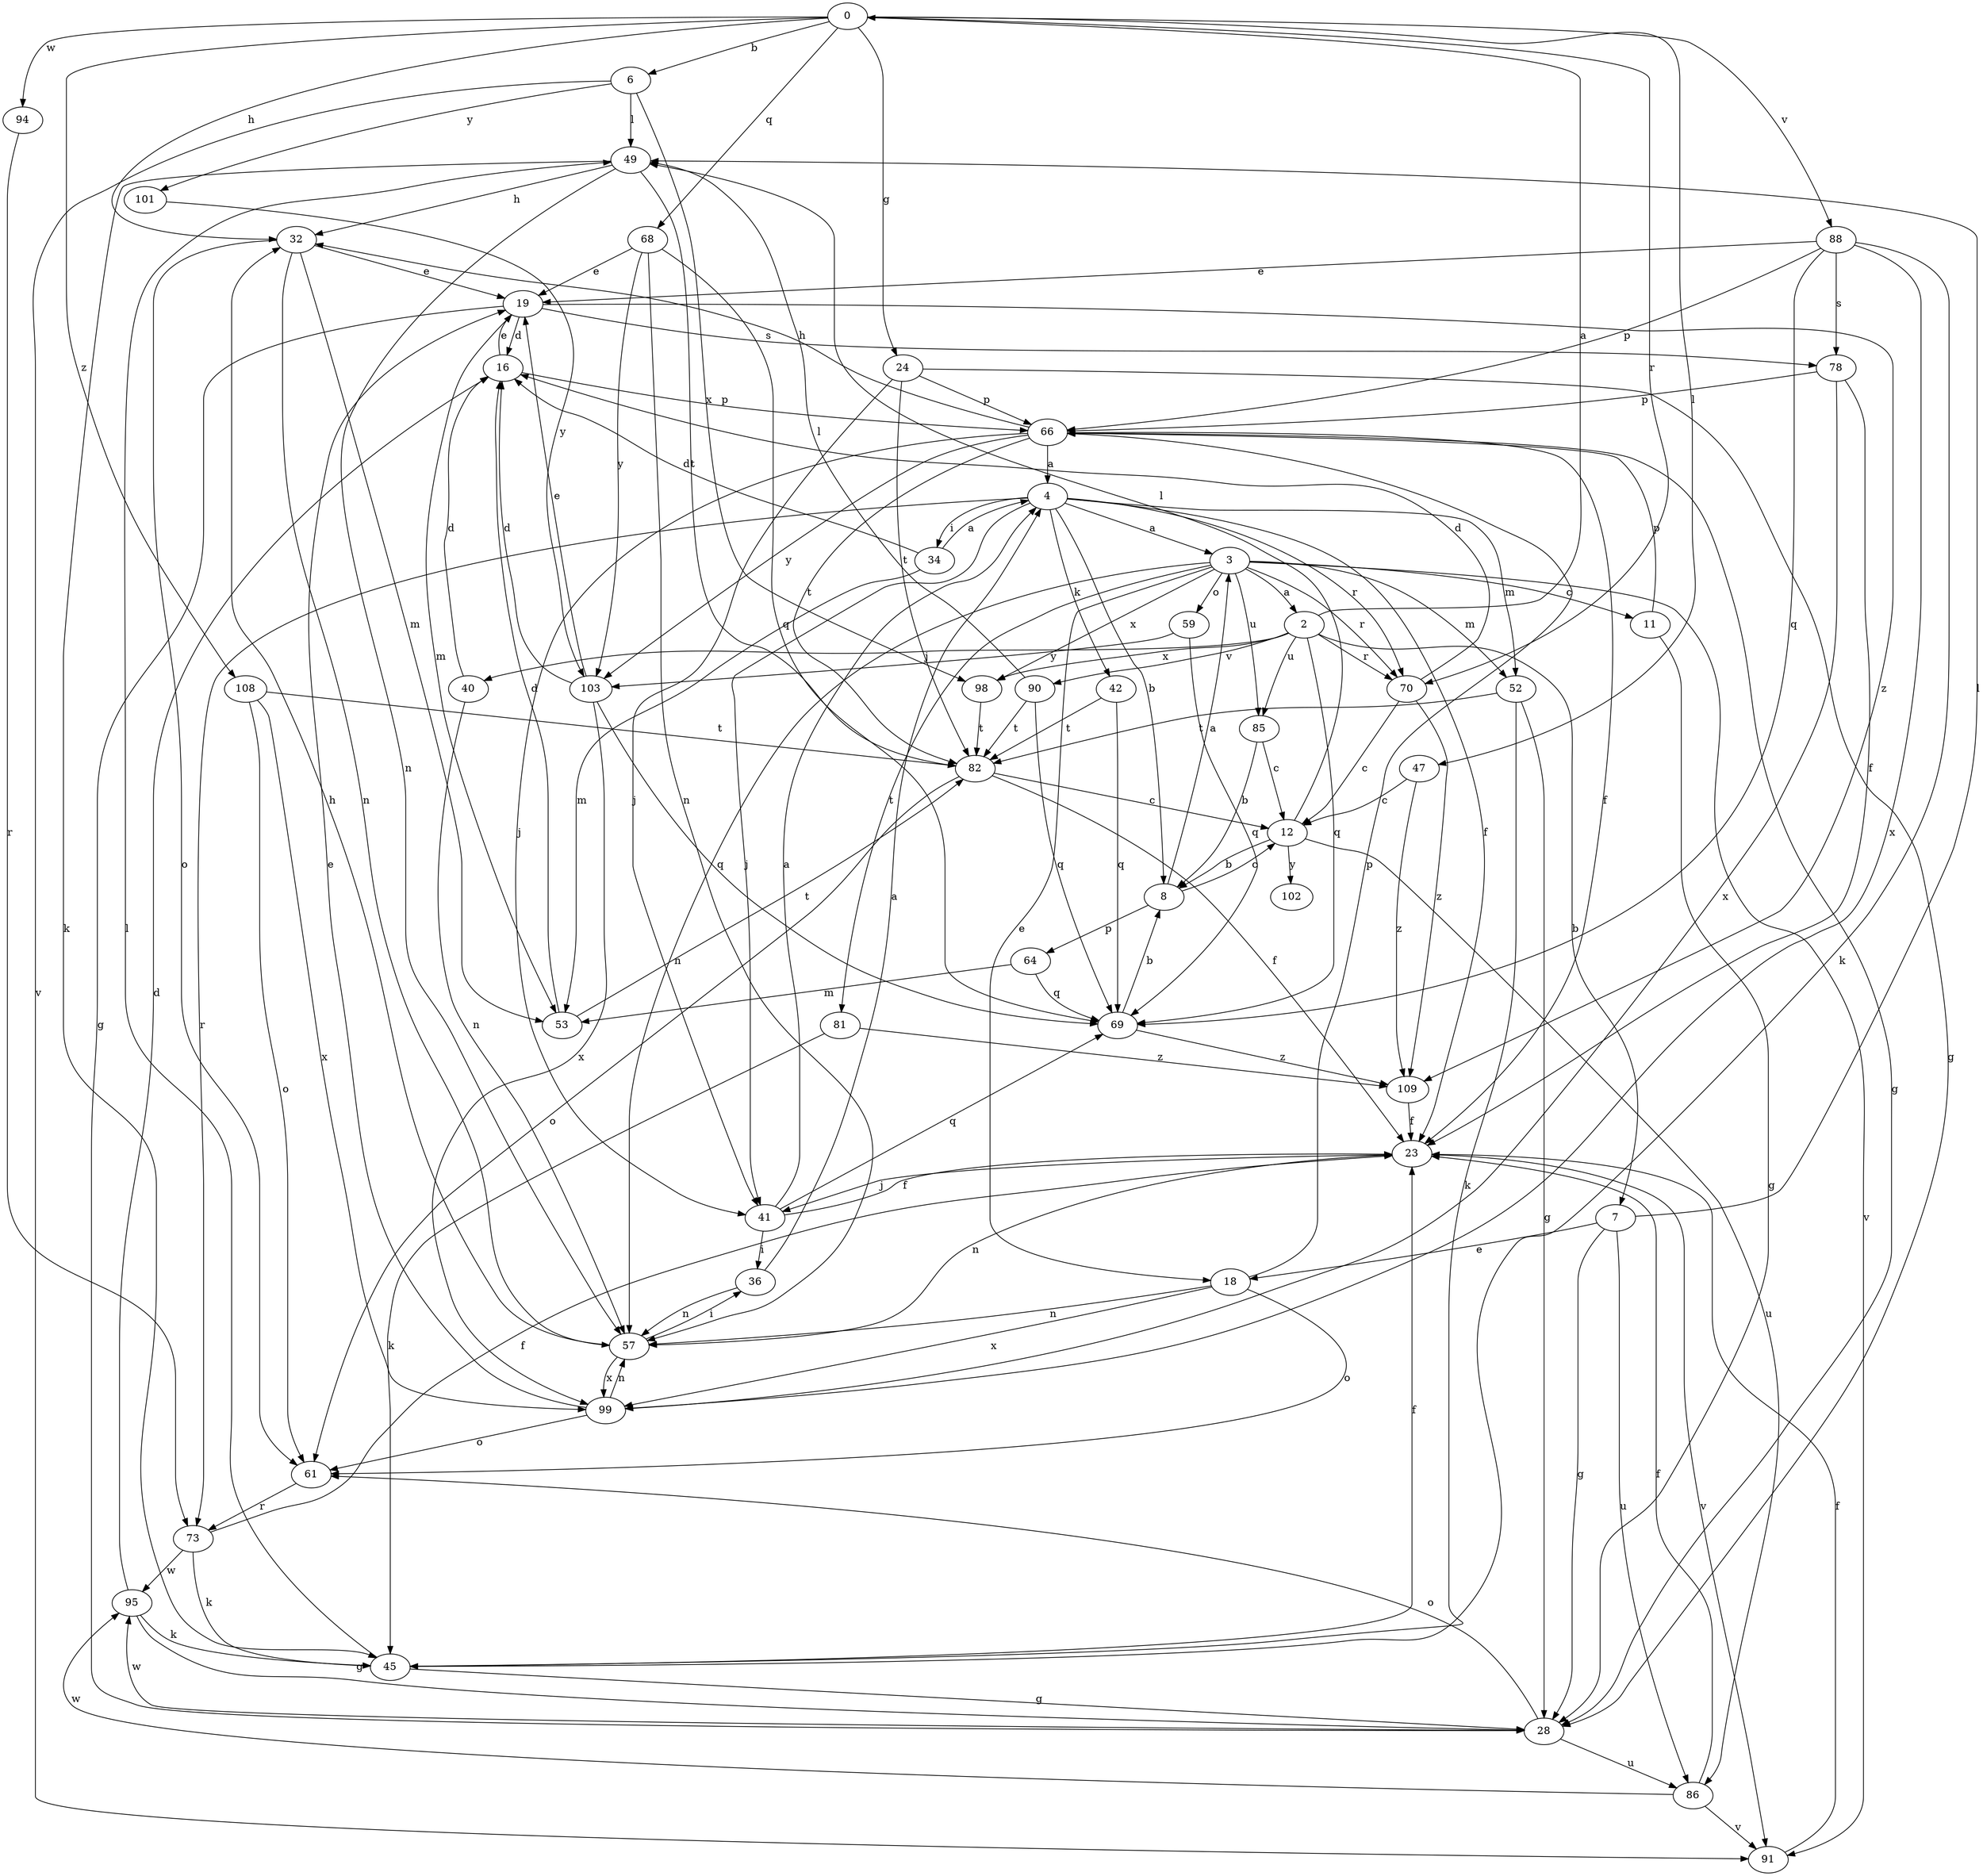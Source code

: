 strict digraph  {
0;
2;
3;
4;
6;
7;
8;
11;
12;
16;
18;
19;
23;
24;
28;
32;
34;
36;
40;
41;
42;
45;
47;
49;
52;
53;
57;
59;
61;
64;
66;
68;
69;
70;
73;
78;
81;
82;
85;
86;
88;
90;
91;
94;
95;
98;
99;
101;
102;
103;
108;
109;
0 -> 6  [label=b];
0 -> 24  [label=g];
0 -> 32  [label=h];
0 -> 47  [label=l];
0 -> 68  [label=q];
0 -> 70  [label=r];
0 -> 88  [label=v];
0 -> 94  [label=w];
0 -> 108  [label=z];
2 -> 0  [label=a];
2 -> 7  [label=b];
2 -> 40  [label=j];
2 -> 69  [label=q];
2 -> 70  [label=r];
2 -> 85  [label=u];
2 -> 90  [label=v];
2 -> 98  [label=x];
3 -> 2  [label=a];
3 -> 11  [label=c];
3 -> 18  [label=e];
3 -> 52  [label=m];
3 -> 57  [label=n];
3 -> 59  [label=o];
3 -> 70  [label=r];
3 -> 81  [label=t];
3 -> 85  [label=u];
3 -> 91  [label=v];
3 -> 98  [label=x];
4 -> 3  [label=a];
4 -> 8  [label=b];
4 -> 23  [label=f];
4 -> 34  [label=i];
4 -> 41  [label=j];
4 -> 42  [label=k];
4 -> 52  [label=m];
4 -> 70  [label=r];
4 -> 73  [label=r];
6 -> 49  [label=l];
6 -> 91  [label=v];
6 -> 98  [label=x];
6 -> 101  [label=y];
7 -> 18  [label=e];
7 -> 28  [label=g];
7 -> 49  [label=l];
7 -> 86  [label=u];
8 -> 3  [label=a];
8 -> 12  [label=c];
8 -> 64  [label=p];
11 -> 28  [label=g];
11 -> 66  [label=p];
12 -> 8  [label=b];
12 -> 49  [label=l];
12 -> 86  [label=u];
12 -> 102  [label=y];
16 -> 19  [label=e];
16 -> 66  [label=p];
18 -> 57  [label=n];
18 -> 61  [label=o];
18 -> 66  [label=p];
18 -> 99  [label=x];
19 -> 16  [label=d];
19 -> 28  [label=g];
19 -> 53  [label=m];
19 -> 78  [label=s];
19 -> 109  [label=z];
23 -> 41  [label=j];
23 -> 57  [label=n];
23 -> 91  [label=v];
24 -> 28  [label=g];
24 -> 41  [label=j];
24 -> 66  [label=p];
24 -> 82  [label=t];
28 -> 61  [label=o];
28 -> 86  [label=u];
28 -> 95  [label=w];
32 -> 19  [label=e];
32 -> 53  [label=m];
32 -> 57  [label=n];
32 -> 61  [label=o];
34 -> 4  [label=a];
34 -> 16  [label=d];
34 -> 53  [label=m];
36 -> 4  [label=a];
36 -> 57  [label=n];
40 -> 16  [label=d];
40 -> 57  [label=n];
41 -> 4  [label=a];
41 -> 23  [label=f];
41 -> 36  [label=i];
41 -> 69  [label=q];
42 -> 69  [label=q];
42 -> 82  [label=t];
45 -> 23  [label=f];
45 -> 28  [label=g];
45 -> 49  [label=l];
47 -> 12  [label=c];
47 -> 109  [label=z];
49 -> 32  [label=h];
49 -> 45  [label=k];
49 -> 57  [label=n];
49 -> 82  [label=t];
52 -> 28  [label=g];
52 -> 45  [label=k];
52 -> 82  [label=t];
53 -> 16  [label=d];
53 -> 82  [label=t];
57 -> 32  [label=h];
57 -> 36  [label=i];
57 -> 99  [label=x];
59 -> 69  [label=q];
59 -> 103  [label=y];
61 -> 73  [label=r];
64 -> 53  [label=m];
64 -> 69  [label=q];
66 -> 4  [label=a];
66 -> 23  [label=f];
66 -> 28  [label=g];
66 -> 32  [label=h];
66 -> 41  [label=j];
66 -> 82  [label=t];
66 -> 103  [label=y];
68 -> 19  [label=e];
68 -> 57  [label=n];
68 -> 69  [label=q];
68 -> 103  [label=y];
69 -> 8  [label=b];
69 -> 109  [label=z];
70 -> 12  [label=c];
70 -> 16  [label=d];
70 -> 109  [label=z];
73 -> 23  [label=f];
73 -> 45  [label=k];
73 -> 95  [label=w];
78 -> 23  [label=f];
78 -> 66  [label=p];
78 -> 99  [label=x];
81 -> 45  [label=k];
81 -> 109  [label=z];
82 -> 12  [label=c];
82 -> 23  [label=f];
82 -> 61  [label=o];
85 -> 8  [label=b];
85 -> 12  [label=c];
86 -> 23  [label=f];
86 -> 91  [label=v];
86 -> 95  [label=w];
88 -> 19  [label=e];
88 -> 45  [label=k];
88 -> 66  [label=p];
88 -> 69  [label=q];
88 -> 78  [label=s];
88 -> 99  [label=x];
90 -> 49  [label=l];
90 -> 69  [label=q];
90 -> 82  [label=t];
91 -> 23  [label=f];
94 -> 73  [label=r];
95 -> 16  [label=d];
95 -> 28  [label=g];
95 -> 45  [label=k];
98 -> 82  [label=t];
99 -> 19  [label=e];
99 -> 57  [label=n];
99 -> 61  [label=o];
101 -> 103  [label=y];
103 -> 16  [label=d];
103 -> 19  [label=e];
103 -> 69  [label=q];
103 -> 99  [label=x];
108 -> 61  [label=o];
108 -> 82  [label=t];
108 -> 99  [label=x];
109 -> 23  [label=f];
}

